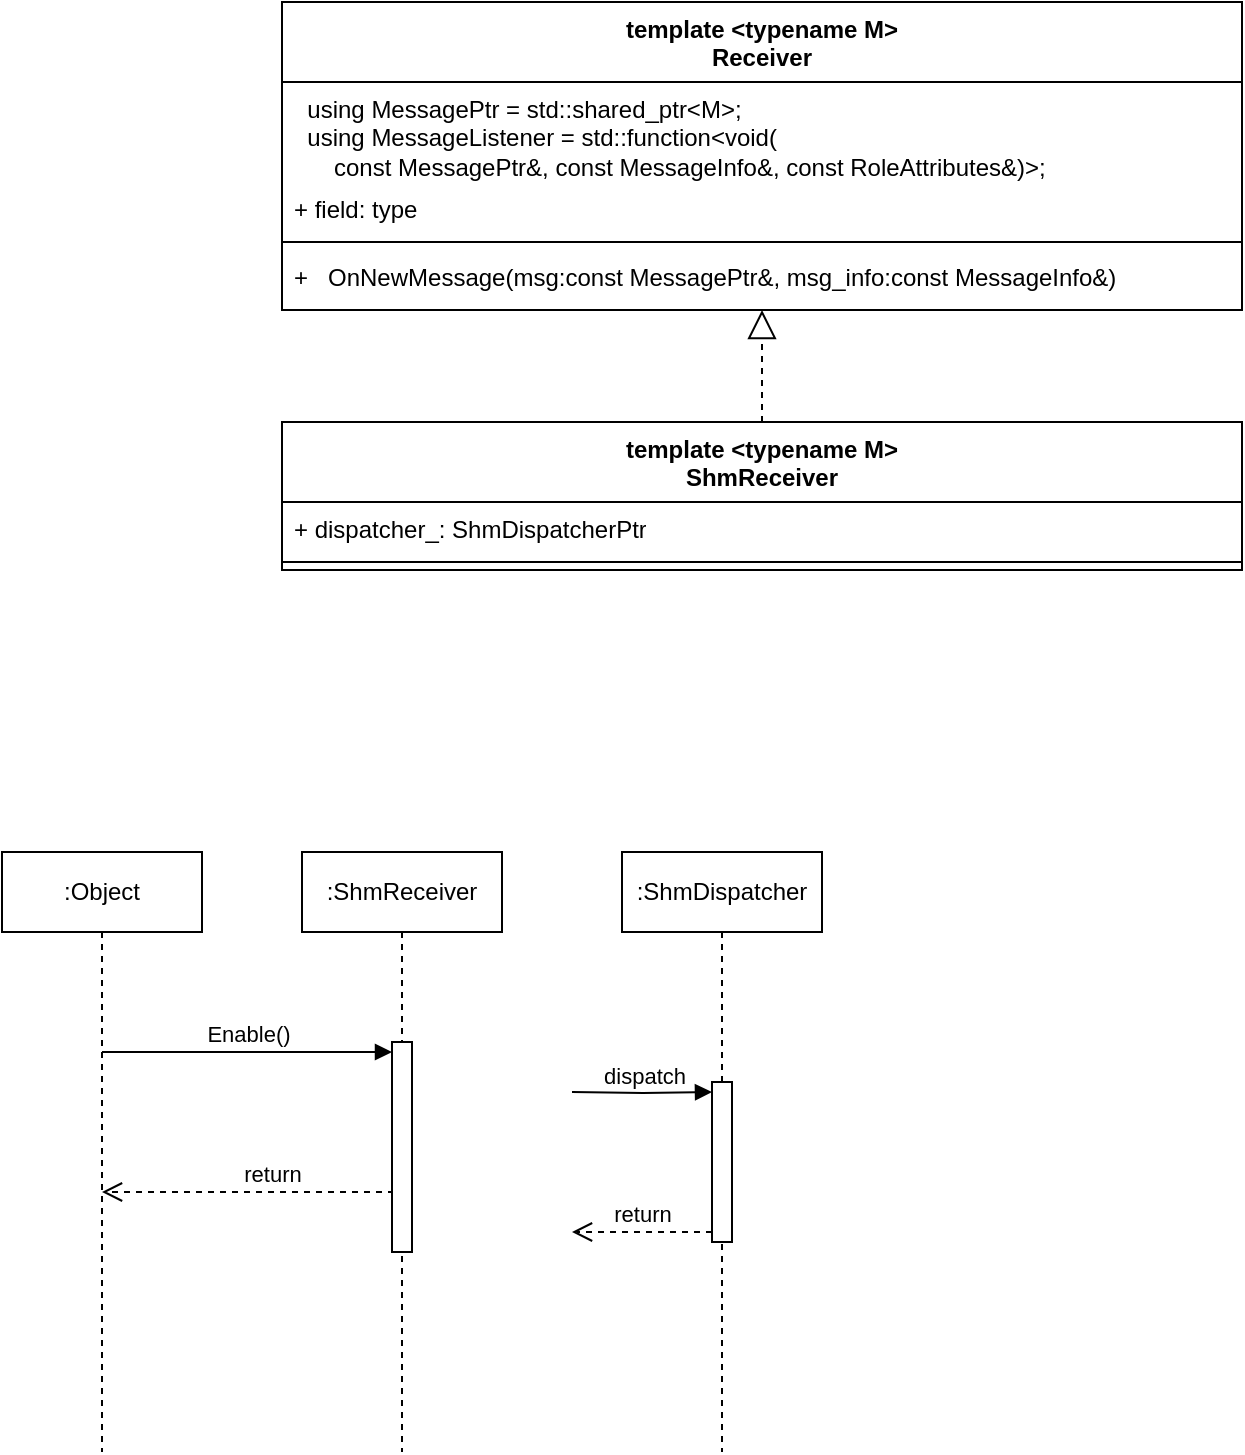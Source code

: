<mxfile version="22.1.9" type="github">
  <diagram name="第 1 页" id="JhB41wdzhbessd_QbkDU">
    <mxGraphModel dx="529" dy="280" grid="1" gridSize="10" guides="1" tooltips="1" connect="1" arrows="1" fold="1" page="1" pageScale="1" pageWidth="827" pageHeight="1169" math="0" shadow="0">
      <root>
        <mxCell id="0" />
        <mxCell id="1" parent="0" />
        <mxCell id="TvfbEHWfSeIX3GBcZRCY-2" value="template &amp;lt;typename M&amp;gt;&lt;br&gt;Receiver" style="swimlane;fontStyle=1;align=center;verticalAlign=top;childLayout=stackLayout;horizontal=1;startSize=40;horizontalStack=0;resizeParent=1;resizeParentMax=0;resizeLast=0;collapsible=1;marginBottom=0;whiteSpace=wrap;html=1;" vertex="1" parent="1">
          <mxGeometry x="310" y="160" width="480" height="154" as="geometry" />
        </mxCell>
        <mxCell id="TvfbEHWfSeIX3GBcZRCY-7" value="&lt;div&gt;&amp;nbsp; using MessagePtr = std::shared_ptr&amp;lt;M&amp;gt;;&lt;/div&gt;&lt;div&gt;&amp;nbsp; using MessageListener = std::function&amp;lt;void(&lt;/div&gt;&lt;div&gt;&amp;nbsp; &amp;nbsp; &amp;nbsp; const MessagePtr&amp;amp;, const MessageInfo&amp;amp;, const RoleAttributes&amp;amp;)&amp;gt;;&lt;/div&gt;" style="text;strokeColor=none;fillColor=none;align=left;verticalAlign=top;spacingLeft=4;spacingRight=4;overflow=hidden;rotatable=0;points=[[0,0.5],[1,0.5]];portConstraint=eastwest;whiteSpace=wrap;html=1;" vertex="1" parent="TvfbEHWfSeIX3GBcZRCY-2">
          <mxGeometry y="40" width="480" height="50" as="geometry" />
        </mxCell>
        <mxCell id="TvfbEHWfSeIX3GBcZRCY-3" value="+ field: type" style="text;strokeColor=none;fillColor=none;align=left;verticalAlign=top;spacingLeft=4;spacingRight=4;overflow=hidden;rotatable=0;points=[[0,0.5],[1,0.5]];portConstraint=eastwest;whiteSpace=wrap;html=1;" vertex="1" parent="TvfbEHWfSeIX3GBcZRCY-2">
          <mxGeometry y="90" width="480" height="26" as="geometry" />
        </mxCell>
        <mxCell id="TvfbEHWfSeIX3GBcZRCY-4" value="" style="line;strokeWidth=1;fillColor=none;align=left;verticalAlign=middle;spacingTop=-1;spacingLeft=3;spacingRight=3;rotatable=0;labelPosition=right;points=[];portConstraint=eastwest;strokeColor=inherit;" vertex="1" parent="TvfbEHWfSeIX3GBcZRCY-2">
          <mxGeometry y="116" width="480" height="8" as="geometry" />
        </mxCell>
        <mxCell id="TvfbEHWfSeIX3GBcZRCY-5" value="+&amp;nbsp; &amp;nbsp;OnNewMessage(msg:const MessagePtr&amp;amp;, msg_info:const MessageInfo&amp;amp;)" style="text;strokeColor=none;fillColor=none;align=left;verticalAlign=top;spacingLeft=4;spacingRight=4;overflow=hidden;rotatable=0;points=[[0,0.5],[1,0.5]];portConstraint=eastwest;whiteSpace=wrap;html=1;" vertex="1" parent="TvfbEHWfSeIX3GBcZRCY-2">
          <mxGeometry y="124" width="480" height="30" as="geometry" />
        </mxCell>
        <mxCell id="TvfbEHWfSeIX3GBcZRCY-8" value="template &amp;lt;typename M&amp;gt;&lt;br&gt;ShmReceiver" style="swimlane;fontStyle=1;align=center;verticalAlign=top;childLayout=stackLayout;horizontal=1;startSize=40;horizontalStack=0;resizeParent=1;resizeParentMax=0;resizeLast=0;collapsible=1;marginBottom=0;whiteSpace=wrap;html=1;" vertex="1" parent="1">
          <mxGeometry x="310" y="370" width="480" height="74" as="geometry" />
        </mxCell>
        <mxCell id="TvfbEHWfSeIX3GBcZRCY-10" value="+ dispatcher_: ShmDispatcherPtr" style="text;strokeColor=none;fillColor=none;align=left;verticalAlign=top;spacingLeft=4;spacingRight=4;overflow=hidden;rotatable=0;points=[[0,0.5],[1,0.5]];portConstraint=eastwest;whiteSpace=wrap;html=1;" vertex="1" parent="TvfbEHWfSeIX3GBcZRCY-8">
          <mxGeometry y="40" width="480" height="26" as="geometry" />
        </mxCell>
        <mxCell id="TvfbEHWfSeIX3GBcZRCY-11" value="" style="line;strokeWidth=1;fillColor=none;align=left;verticalAlign=middle;spacingTop=-1;spacingLeft=3;spacingRight=3;rotatable=0;labelPosition=right;points=[];portConstraint=eastwest;strokeColor=inherit;" vertex="1" parent="TvfbEHWfSeIX3GBcZRCY-8">
          <mxGeometry y="66" width="480" height="8" as="geometry" />
        </mxCell>
        <mxCell id="TvfbEHWfSeIX3GBcZRCY-16" value="" style="endArrow=block;dashed=1;endFill=0;endSize=12;html=1;rounded=0;edgeStyle=orthogonalEdgeStyle;" edge="1" parent="1" source="TvfbEHWfSeIX3GBcZRCY-8" target="TvfbEHWfSeIX3GBcZRCY-2">
          <mxGeometry width="160" relative="1" as="geometry">
            <mxPoint x="380" y="470" as="sourcePoint" />
            <mxPoint x="540" y="470" as="targetPoint" />
          </mxGeometry>
        </mxCell>
        <mxCell id="TvfbEHWfSeIX3GBcZRCY-17" value=":ShmReceiver" style="shape=umlLifeline;perimeter=lifelinePerimeter;whiteSpace=wrap;html=1;container=1;dropTarget=0;collapsible=0;recursiveResize=0;outlineConnect=0;portConstraint=eastwest;newEdgeStyle={&quot;curved&quot;:0,&quot;rounded&quot;:0};" vertex="1" parent="1">
          <mxGeometry x="320" y="585" width="100" height="300" as="geometry" />
        </mxCell>
        <mxCell id="TvfbEHWfSeIX3GBcZRCY-19" value="" style="html=1;points=[[0,0,0,0,5],[0,1,0,0,-5],[1,0,0,0,5],[1,1,0,0,-5]];perimeter=orthogonalPerimeter;outlineConnect=0;targetShapes=umlLifeline;portConstraint=eastwest;newEdgeStyle={&quot;curved&quot;:0,&quot;rounded&quot;:0};" vertex="1" parent="TvfbEHWfSeIX3GBcZRCY-17">
          <mxGeometry x="45" y="95" width="10" height="105" as="geometry" />
        </mxCell>
        <mxCell id="TvfbEHWfSeIX3GBcZRCY-18" value=":Object" style="shape=umlLifeline;perimeter=lifelinePerimeter;whiteSpace=wrap;html=1;container=1;dropTarget=0;collapsible=0;recursiveResize=0;outlineConnect=0;portConstraint=eastwest;newEdgeStyle={&quot;curved&quot;:0,&quot;rounded&quot;:0};" vertex="1" parent="1">
          <mxGeometry x="170" y="585" width="100" height="300" as="geometry" />
        </mxCell>
        <mxCell id="TvfbEHWfSeIX3GBcZRCY-20" value="Enable()" style="html=1;verticalAlign=bottom;endArrow=block;curved=0;rounded=0;entryX=0;entryY=0;entryDx=0;entryDy=5;edgeStyle=orthogonalEdgeStyle;" edge="1" target="TvfbEHWfSeIX3GBcZRCY-19" parent="1" source="TvfbEHWfSeIX3GBcZRCY-18">
          <mxGeometry x="0.001" relative="1" as="geometry">
            <mxPoint x="295" y="685" as="sourcePoint" />
            <Array as="points">
              <mxPoint x="260" y="685" />
              <mxPoint x="260" y="685" />
            </Array>
            <mxPoint as="offset" />
          </mxGeometry>
        </mxCell>
        <mxCell id="TvfbEHWfSeIX3GBcZRCY-21" value="return" style="html=1;verticalAlign=bottom;endArrow=open;dashed=1;endSize=8;curved=0;rounded=0;exitX=0;exitY=1;exitDx=0;exitDy=-5;edgeStyle=orthogonalEdgeStyle;" edge="1" source="TvfbEHWfSeIX3GBcZRCY-19" parent="1" target="TvfbEHWfSeIX3GBcZRCY-18">
          <mxGeometry relative="1" as="geometry">
            <mxPoint x="295" y="755" as="targetPoint" />
            <Array as="points">
              <mxPoint x="280" y="755" />
              <mxPoint x="280" y="755" />
            </Array>
          </mxGeometry>
        </mxCell>
        <mxCell id="TvfbEHWfSeIX3GBcZRCY-22" value=":ShmDispatcher" style="shape=umlLifeline;perimeter=lifelinePerimeter;whiteSpace=wrap;html=1;container=1;dropTarget=0;collapsible=0;recursiveResize=0;outlineConnect=0;portConstraint=eastwest;newEdgeStyle={&quot;curved&quot;:0,&quot;rounded&quot;:0};" vertex="1" parent="1">
          <mxGeometry x="480" y="585" width="100" height="300" as="geometry" />
        </mxCell>
        <mxCell id="TvfbEHWfSeIX3GBcZRCY-25" value="" style="html=1;points=[[0,0,0,0,5],[0,1,0,0,-5],[1,0,0,0,5],[1,1,0,0,-5]];perimeter=orthogonalPerimeter;outlineConnect=0;targetShapes=umlLifeline;portConstraint=eastwest;newEdgeStyle={&quot;curved&quot;:0,&quot;rounded&quot;:0};" vertex="1" parent="TvfbEHWfSeIX3GBcZRCY-22">
          <mxGeometry x="45" y="115" width="10" height="80" as="geometry" />
        </mxCell>
        <mxCell id="TvfbEHWfSeIX3GBcZRCY-26" value="dispatch" style="html=1;verticalAlign=bottom;endArrow=block;curved=0;rounded=0;entryX=0;entryY=0;entryDx=0;entryDy=5;edgeStyle=orthogonalEdgeStyle;" edge="1" target="TvfbEHWfSeIX3GBcZRCY-25" parent="TvfbEHWfSeIX3GBcZRCY-22">
          <mxGeometry relative="1" as="geometry">
            <mxPoint x="-25" y="120" as="sourcePoint" />
          </mxGeometry>
        </mxCell>
        <mxCell id="TvfbEHWfSeIX3GBcZRCY-27" value="return" style="html=1;verticalAlign=bottom;endArrow=open;dashed=1;endSize=8;curved=0;rounded=0;exitX=0;exitY=1;exitDx=0;exitDy=-5;edgeStyle=orthogonalEdgeStyle;" edge="1" source="TvfbEHWfSeIX3GBcZRCY-25" parent="TvfbEHWfSeIX3GBcZRCY-22">
          <mxGeometry relative="1" as="geometry">
            <mxPoint x="-25" y="190" as="targetPoint" />
          </mxGeometry>
        </mxCell>
      </root>
    </mxGraphModel>
  </diagram>
</mxfile>
